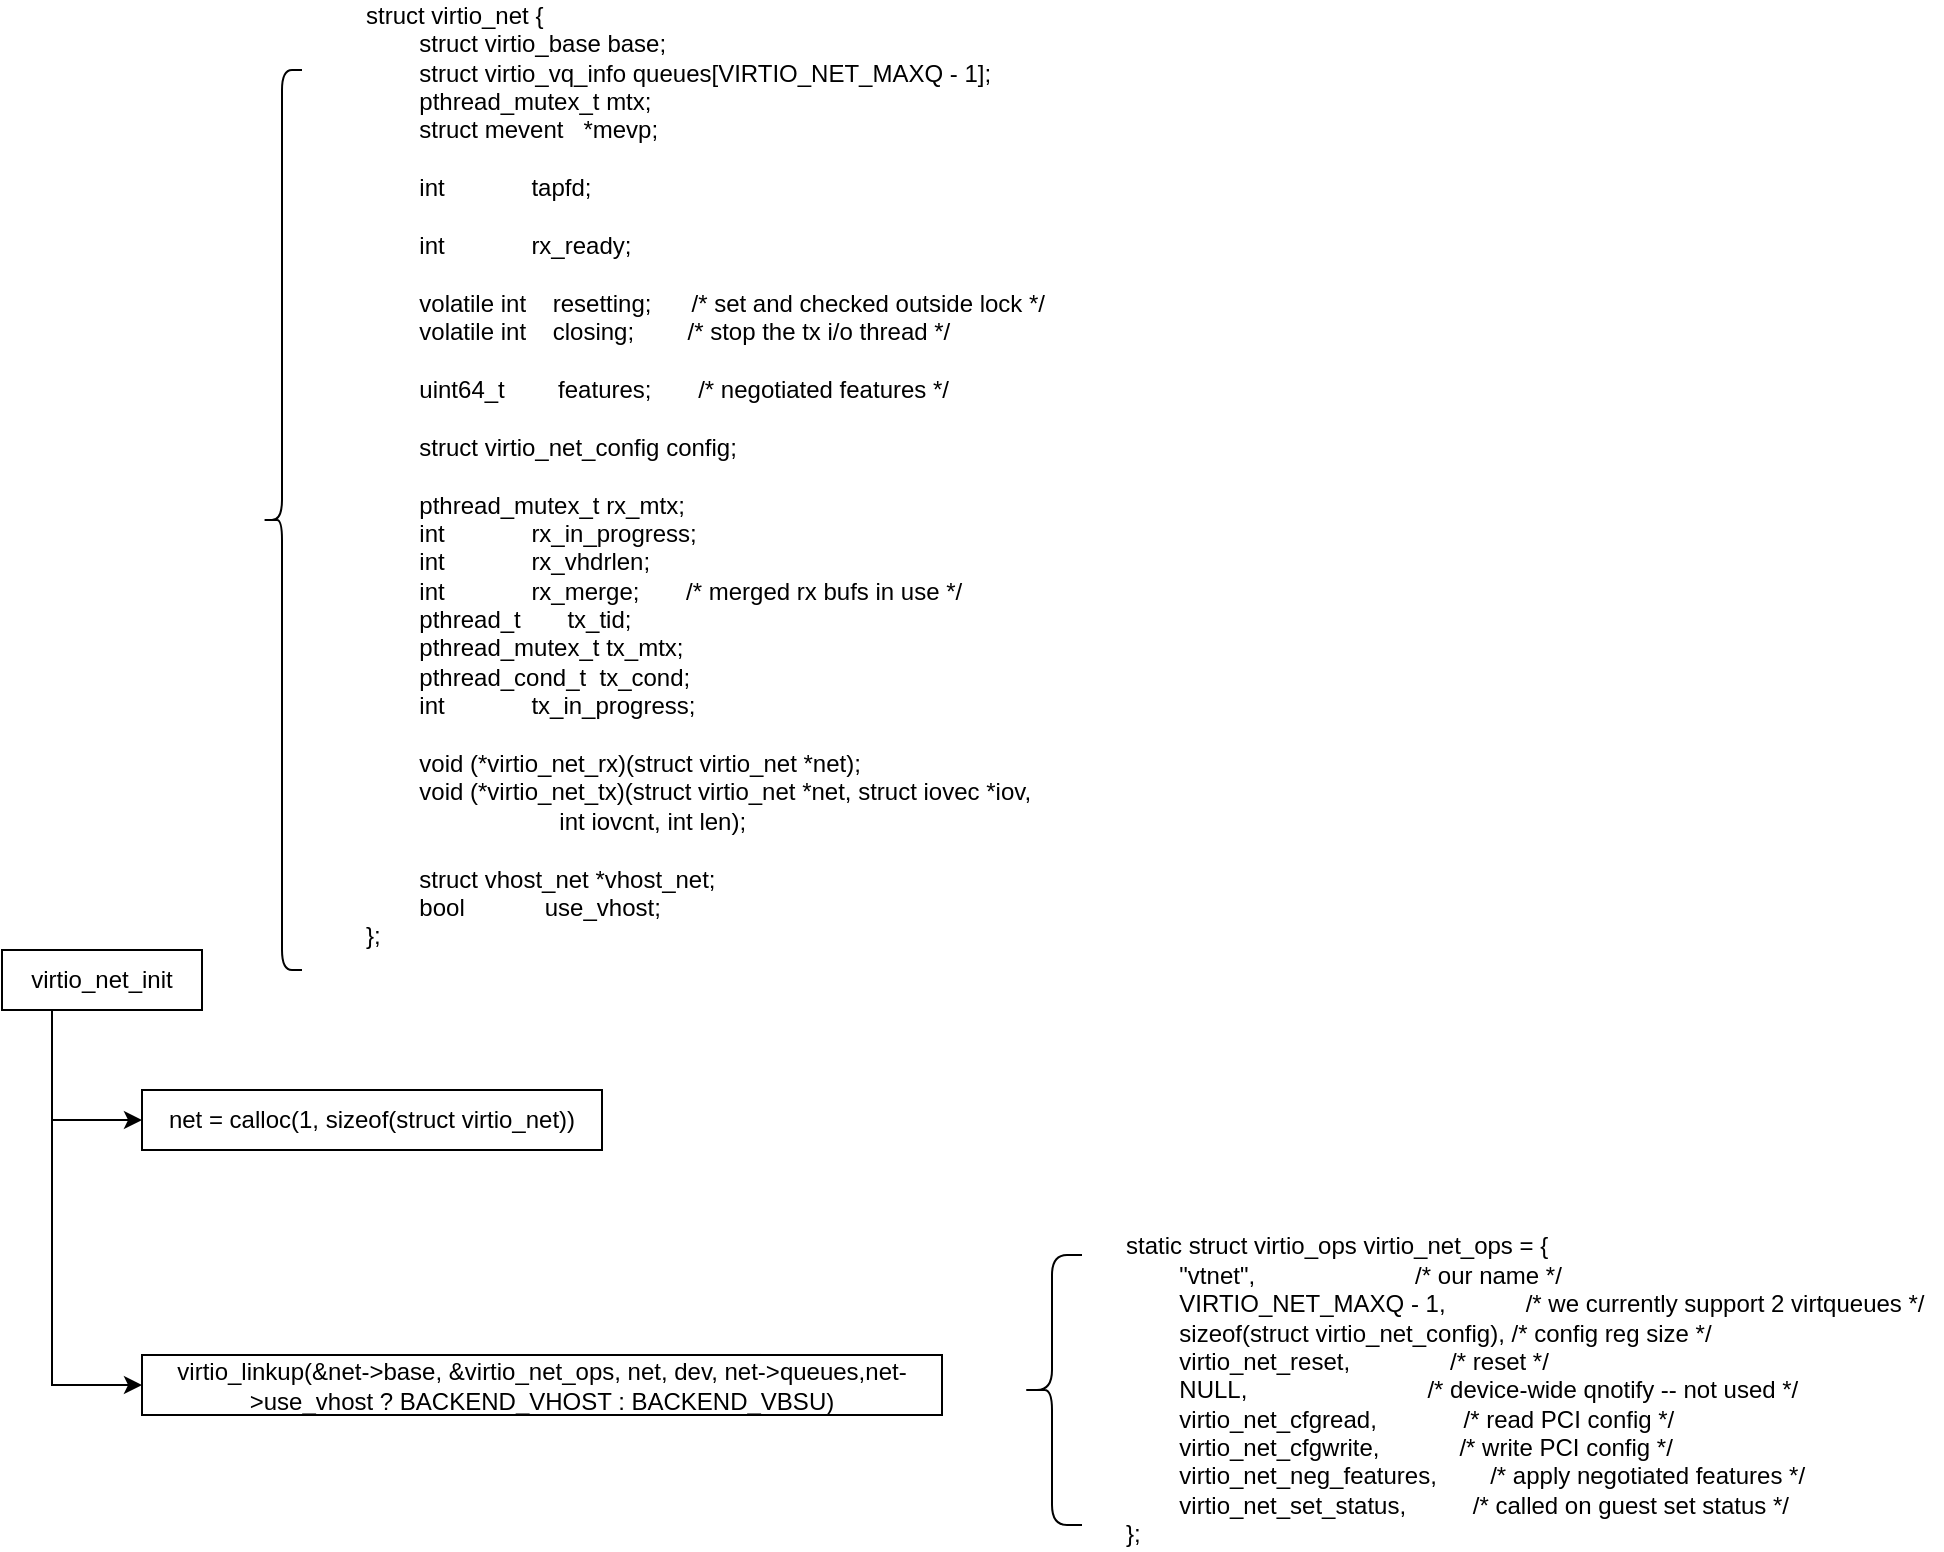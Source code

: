 <mxfile version="16.2.4" type="github">
  <diagram id="KWUQa78Vd3lR5urpS75q" name="第 1 页">
    <mxGraphModel dx="593" dy="1500" grid="1" gridSize="10" guides="1" tooltips="1" connect="1" arrows="1" fold="1" page="1" pageScale="1" pageWidth="827" pageHeight="1169" math="0" shadow="0">
      <root>
        <mxCell id="0" />
        <mxCell id="1" parent="0" />
        <mxCell id="0QqFH8Gw2swg9hfUQbTv-2" value="virtio_net_init" style="rounded=0;whiteSpace=wrap;html=1;" vertex="1" parent="1">
          <mxGeometry x="70" y="40" width="100" height="30" as="geometry" />
        </mxCell>
        <mxCell id="0QqFH8Gw2swg9hfUQbTv-3" value="virtio_linkup(&amp;amp;net-&amp;gt;base, &amp;amp;virtio_net_ops, net, dev, net-&amp;gt;queues,net-&amp;gt;use_vhost ? BACKEND_VHOST : BACKEND_VBSU)" style="whiteSpace=wrap;html=1;" vertex="1" parent="1">
          <mxGeometry x="140" y="242.5" width="400" height="30" as="geometry" />
        </mxCell>
        <mxCell id="0QqFH8Gw2swg9hfUQbTv-6" value="" style="edgeStyle=elbowEdgeStyle;elbow=horizontal;endArrow=classic;html=1;rounded=0;entryX=0;entryY=0.5;entryDx=0;entryDy=0;exitX=0.25;exitY=1;exitDx=0;exitDy=0;" edge="1" parent="1" source="0QqFH8Gw2swg9hfUQbTv-2" target="0QqFH8Gw2swg9hfUQbTv-3">
          <mxGeometry width="50" height="50" relative="1" as="geometry">
            <mxPoint x="50" y="150" as="sourcePoint" />
            <mxPoint x="100" y="100" as="targetPoint" />
            <Array as="points">
              <mxPoint x="95" y="90" />
            </Array>
          </mxGeometry>
        </mxCell>
        <mxCell id="0QqFH8Gw2swg9hfUQbTv-7" value="&lt;div&gt;static struct virtio_ops virtio_net_ops = {&lt;/div&gt;&lt;div&gt;&amp;nbsp; &amp;nbsp; &amp;nbsp; &amp;nbsp; &quot;vtnet&quot;,&amp;nbsp; &amp;nbsp; &amp;nbsp; &amp;nbsp; &amp;nbsp; &amp;nbsp; &amp;nbsp; &amp;nbsp; &amp;nbsp; &amp;nbsp; &amp;nbsp; &amp;nbsp; /* our name */&lt;/div&gt;&lt;div&gt;&amp;nbsp; &amp;nbsp; &amp;nbsp; &amp;nbsp; VIRTIO_NET_MAXQ - 1,&amp;nbsp; &amp;nbsp; &amp;nbsp; &amp;nbsp; &amp;nbsp; &amp;nbsp; /* we currently support 2 virtqueues */&lt;/div&gt;&lt;div&gt;&amp;nbsp; &amp;nbsp; &amp;nbsp; &amp;nbsp; sizeof(struct virtio_net_config), /* config reg size */&lt;/div&gt;&lt;div&gt;&amp;nbsp; &amp;nbsp; &amp;nbsp; &amp;nbsp; virtio_net_reset,&amp;nbsp; &amp;nbsp; &amp;nbsp; &amp;nbsp; &amp;nbsp; &amp;nbsp; &amp;nbsp; &amp;nbsp;/* reset */&lt;/div&gt;&lt;div&gt;&amp;nbsp; &amp;nbsp; &amp;nbsp; &amp;nbsp; NULL,&amp;nbsp; &amp;nbsp; &amp;nbsp; &amp;nbsp; &amp;nbsp; &amp;nbsp; &amp;nbsp; &amp;nbsp; &amp;nbsp; &amp;nbsp; &amp;nbsp; &amp;nbsp; &amp;nbsp; &amp;nbsp;/* device-wide qnotify -- not used */&lt;/div&gt;&lt;div&gt;&amp;nbsp; &amp;nbsp; &amp;nbsp; &amp;nbsp; virtio_net_cfgread,&amp;nbsp; &amp;nbsp; &amp;nbsp; &amp;nbsp; &amp;nbsp; &amp;nbsp; &amp;nbsp;/* read PCI config */&lt;/div&gt;&lt;div&gt;&amp;nbsp; &amp;nbsp; &amp;nbsp; &amp;nbsp; virtio_net_cfgwrite,&amp;nbsp; &amp;nbsp; &amp;nbsp; &amp;nbsp; &amp;nbsp; &amp;nbsp; /* write PCI config */&lt;/div&gt;&lt;div&gt;&amp;nbsp; &amp;nbsp; &amp;nbsp; &amp;nbsp; virtio_net_neg_features,&amp;nbsp; &amp;nbsp; &amp;nbsp; &amp;nbsp; /* apply negotiated features */&lt;/div&gt;&lt;div&gt;&amp;nbsp; &amp;nbsp; &amp;nbsp; &amp;nbsp; virtio_net_set_status,&amp;nbsp; &amp;nbsp; &amp;nbsp; &amp;nbsp; &amp;nbsp; /* called on guest set status */&lt;/div&gt;&lt;div&gt;};&lt;/div&gt;" style="text;html=1;align=left;verticalAlign=middle;resizable=0;points=[];autosize=1;strokeColor=none;fillColor=none;" vertex="1" parent="1">
          <mxGeometry x="630" y="180" width="410" height="160" as="geometry" />
        </mxCell>
        <mxCell id="0QqFH8Gw2swg9hfUQbTv-8" value="" style="shape=curlyBracket;whiteSpace=wrap;html=1;rounded=1;size=0.5;" vertex="1" parent="1">
          <mxGeometry x="580" y="192.5" width="30" height="135" as="geometry" />
        </mxCell>
        <mxCell id="0QqFH8Gw2swg9hfUQbTv-9" value="&lt;div&gt;struct virtio_net {&lt;/div&gt;&lt;div&gt;&amp;nbsp; &amp;nbsp; &amp;nbsp; &amp;nbsp; struct virtio_base base;&lt;/div&gt;&lt;div&gt;&amp;nbsp; &amp;nbsp; &amp;nbsp; &amp;nbsp; struct virtio_vq_info queues[VIRTIO_NET_MAXQ - 1];&lt;/div&gt;&lt;div&gt;&amp;nbsp; &amp;nbsp; &amp;nbsp; &amp;nbsp; pthread_mutex_t mtx;&lt;/div&gt;&lt;div&gt;&amp;nbsp; &amp;nbsp; &amp;nbsp; &amp;nbsp; struct mevent&amp;nbsp; &amp;nbsp;*mevp;&lt;/div&gt;&lt;div&gt;&lt;br&gt;&lt;/div&gt;&lt;div&gt;&amp;nbsp; &amp;nbsp; &amp;nbsp; &amp;nbsp; int&amp;nbsp; &amp;nbsp; &amp;nbsp; &amp;nbsp; &amp;nbsp; &amp;nbsp; &amp;nbsp;tapfd;&lt;/div&gt;&lt;div&gt;&lt;br&gt;&lt;/div&gt;&lt;div&gt;&amp;nbsp; &amp;nbsp; &amp;nbsp; &amp;nbsp; int&amp;nbsp; &amp;nbsp; &amp;nbsp; &amp;nbsp; &amp;nbsp; &amp;nbsp; &amp;nbsp;rx_ready;&lt;/div&gt;&lt;div&gt;&lt;br&gt;&lt;/div&gt;&lt;div&gt;&amp;nbsp; &amp;nbsp; &amp;nbsp; &amp;nbsp; volatile int&amp;nbsp; &amp;nbsp; resetting;&amp;nbsp; &amp;nbsp; &amp;nbsp; /* set and checked outside lock */&lt;/div&gt;&lt;div&gt;&amp;nbsp; &amp;nbsp; &amp;nbsp; &amp;nbsp; volatile int&amp;nbsp; &amp;nbsp; closing;&amp;nbsp; &amp;nbsp; &amp;nbsp; &amp;nbsp; /* stop the tx i/o thread */&lt;/div&gt;&lt;div&gt;&lt;br&gt;&lt;/div&gt;&lt;div&gt;&amp;nbsp; &amp;nbsp; &amp;nbsp; &amp;nbsp; uint64_t&amp;nbsp; &amp;nbsp; &amp;nbsp; &amp;nbsp; features;&amp;nbsp; &amp;nbsp; &amp;nbsp; &amp;nbsp;/* negotiated features */&lt;/div&gt;&lt;div&gt;&lt;br&gt;&lt;/div&gt;&lt;div&gt;&amp;nbsp; &amp;nbsp; &amp;nbsp; &amp;nbsp; struct virtio_net_config config;&lt;/div&gt;&lt;div&gt;&lt;br&gt;&lt;/div&gt;&lt;div&gt;&amp;nbsp; &amp;nbsp; &amp;nbsp; &amp;nbsp; pthread_mutex_t rx_mtx;&lt;/div&gt;&lt;div&gt;&amp;nbsp; &amp;nbsp; &amp;nbsp; &amp;nbsp; int&amp;nbsp; &amp;nbsp; &amp;nbsp; &amp;nbsp; &amp;nbsp; &amp;nbsp; &amp;nbsp;rx_in_progress;&lt;/div&gt;&lt;div&gt;&amp;nbsp; &amp;nbsp; &amp;nbsp; &amp;nbsp; int&amp;nbsp; &amp;nbsp; &amp;nbsp; &amp;nbsp; &amp;nbsp; &amp;nbsp; &amp;nbsp;rx_vhdrlen;&lt;/div&gt;&lt;div&gt;&amp;nbsp; &amp;nbsp; &amp;nbsp; &amp;nbsp; int&amp;nbsp; &amp;nbsp; &amp;nbsp; &amp;nbsp; &amp;nbsp; &amp;nbsp; &amp;nbsp;rx_merge;&amp;nbsp; &amp;nbsp; &amp;nbsp; &amp;nbsp;/* merged rx bufs in use */&lt;/div&gt;&lt;div&gt;&amp;nbsp; &amp;nbsp; &amp;nbsp; &amp;nbsp; pthread_t&amp;nbsp; &amp;nbsp; &amp;nbsp; &amp;nbsp;tx_tid;&lt;/div&gt;&lt;div&gt;&amp;nbsp; &amp;nbsp; &amp;nbsp; &amp;nbsp; pthread_mutex_t tx_mtx;&lt;/div&gt;&lt;div&gt;&amp;nbsp; &amp;nbsp; &amp;nbsp; &amp;nbsp; pthread_cond_t&amp;nbsp; tx_cond;&lt;/div&gt;&lt;div&gt;&amp;nbsp; &amp;nbsp; &amp;nbsp; &amp;nbsp; int&amp;nbsp; &amp;nbsp; &amp;nbsp; &amp;nbsp; &amp;nbsp; &amp;nbsp; &amp;nbsp;tx_in_progress;&lt;/div&gt;&lt;div&gt;&lt;br&gt;&lt;/div&gt;&lt;div&gt;&amp;nbsp; &amp;nbsp; &amp;nbsp; &amp;nbsp; void (*virtio_net_rx)(struct virtio_net *net);&lt;/div&gt;&lt;div&gt;&amp;nbsp; &amp;nbsp; &amp;nbsp; &amp;nbsp; void (*virtio_net_tx)(struct virtio_net *net, struct iovec *iov,&lt;/div&gt;&lt;div&gt;&amp;nbsp; &amp;nbsp; &amp;nbsp; &amp;nbsp; &amp;nbsp; &amp;nbsp; &amp;nbsp; &amp;nbsp; &amp;nbsp; &amp;nbsp; &amp;nbsp; &amp;nbsp; &amp;nbsp; &amp;nbsp; &amp;nbsp;int iovcnt, int len);&lt;/div&gt;&lt;div&gt;&lt;br&gt;&lt;/div&gt;&lt;div&gt;&amp;nbsp; &amp;nbsp; &amp;nbsp; &amp;nbsp; struct vhost_net *vhost_net;&lt;/div&gt;&lt;div&gt;&amp;nbsp; &amp;nbsp; &amp;nbsp; &amp;nbsp; bool&amp;nbsp; &amp;nbsp; &amp;nbsp; &amp;nbsp; &amp;nbsp; &amp;nbsp; use_vhost;&lt;/div&gt;&lt;div&gt;};&lt;/div&gt;&lt;div&gt;&lt;br&gt;&lt;/div&gt;" style="text;html=1;align=left;verticalAlign=middle;resizable=0;points=[];autosize=1;strokeColor=none;fillColor=none;" vertex="1" parent="1">
          <mxGeometry x="250" y="-430" width="350" height="480" as="geometry" />
        </mxCell>
        <mxCell id="0QqFH8Gw2swg9hfUQbTv-10" value="" style="shape=curlyBracket;whiteSpace=wrap;html=1;rounded=1;" vertex="1" parent="1">
          <mxGeometry x="200" y="-400" width="20" height="450" as="geometry" />
        </mxCell>
        <mxCell id="0QqFH8Gw2swg9hfUQbTv-11" value="net = calloc(1, sizeof(struct virtio_net))" style="whiteSpace=wrap;html=1;" vertex="1" parent="1">
          <mxGeometry x="140" y="110" width="230" height="30" as="geometry" />
        </mxCell>
        <mxCell id="0QqFH8Gw2swg9hfUQbTv-12" value="" style="endArrow=classic;html=1;rounded=0;entryX=0;entryY=0.5;entryDx=0;entryDy=0;exitX=0.25;exitY=1;exitDx=0;exitDy=0;" edge="1" parent="1" source="0QqFH8Gw2swg9hfUQbTv-2" target="0QqFH8Gw2swg9hfUQbTv-11">
          <mxGeometry width="50" height="50" relative="1" as="geometry">
            <mxPoint x="100" y="125" as="sourcePoint" />
            <mxPoint x="490" y="130" as="targetPoint" />
            <Array as="points">
              <mxPoint x="95" y="125" />
            </Array>
          </mxGeometry>
        </mxCell>
      </root>
    </mxGraphModel>
  </diagram>
</mxfile>
